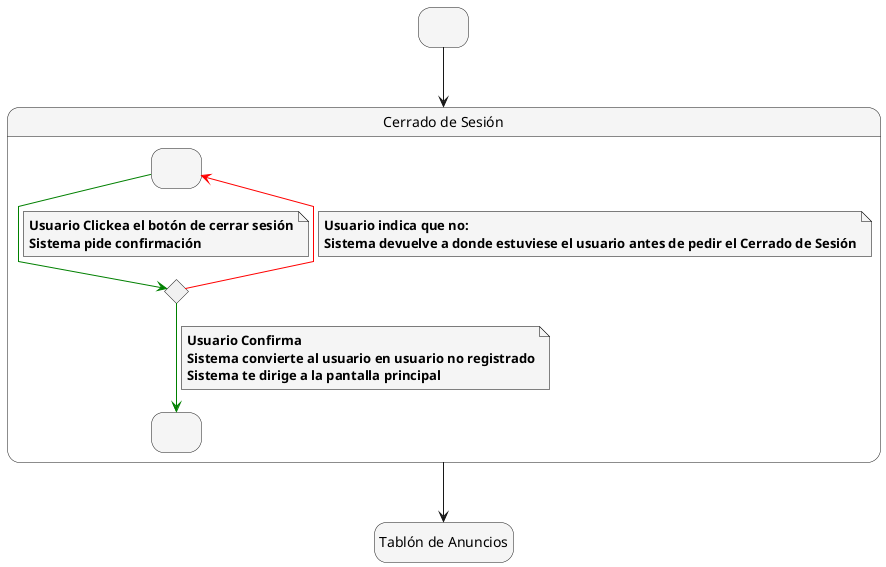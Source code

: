 @startuml Inicio_Sesión
skinparam {
    NoteBackgroundColor #whiteSmoke
    NoteBorderColor #black
    linetype polyline
}

skinparam state {
    BackgroundColor #whiteSmoke
}

hide empty description

state startState as " "
state endState as "Tablón de Anuncios"


startState --> Cerrado_Sesión

state Cerrado_Sesión as "Cerrado de Sesión" {
    state IngresoCredenciales as " "
    state ValidarCredenciales <<choice>>
    state InicioSesionCorrecto as " "

    IngresoCredenciales -[#green]-> ValidarCredenciales
    note on link
        <b>Usuario Clickea el botón de cerrar sesión</b>
        <b>Sistema pide confirmación</b>
    end note

    ValidarCredenciales -[#red]-> IngresoCredenciales
    note on link
        <b>Usuario indica que no:</b>
        <b>Sistema devuelve a donde estuviese el usuario antes de pedir el Cerrado de Sesión</b>
    end note

    ValidarCredenciales -[#green]-> InicioSesionCorrecto
    note on link
        <b>Usuario Confirma</b>
        <b>Sistema convierte al usuario en usuario no registrado</b>
        <b>Sistema te dirige a la pantalla principal </b>
    end note
}

Cerrado_Sesión --> endState

@enduml

